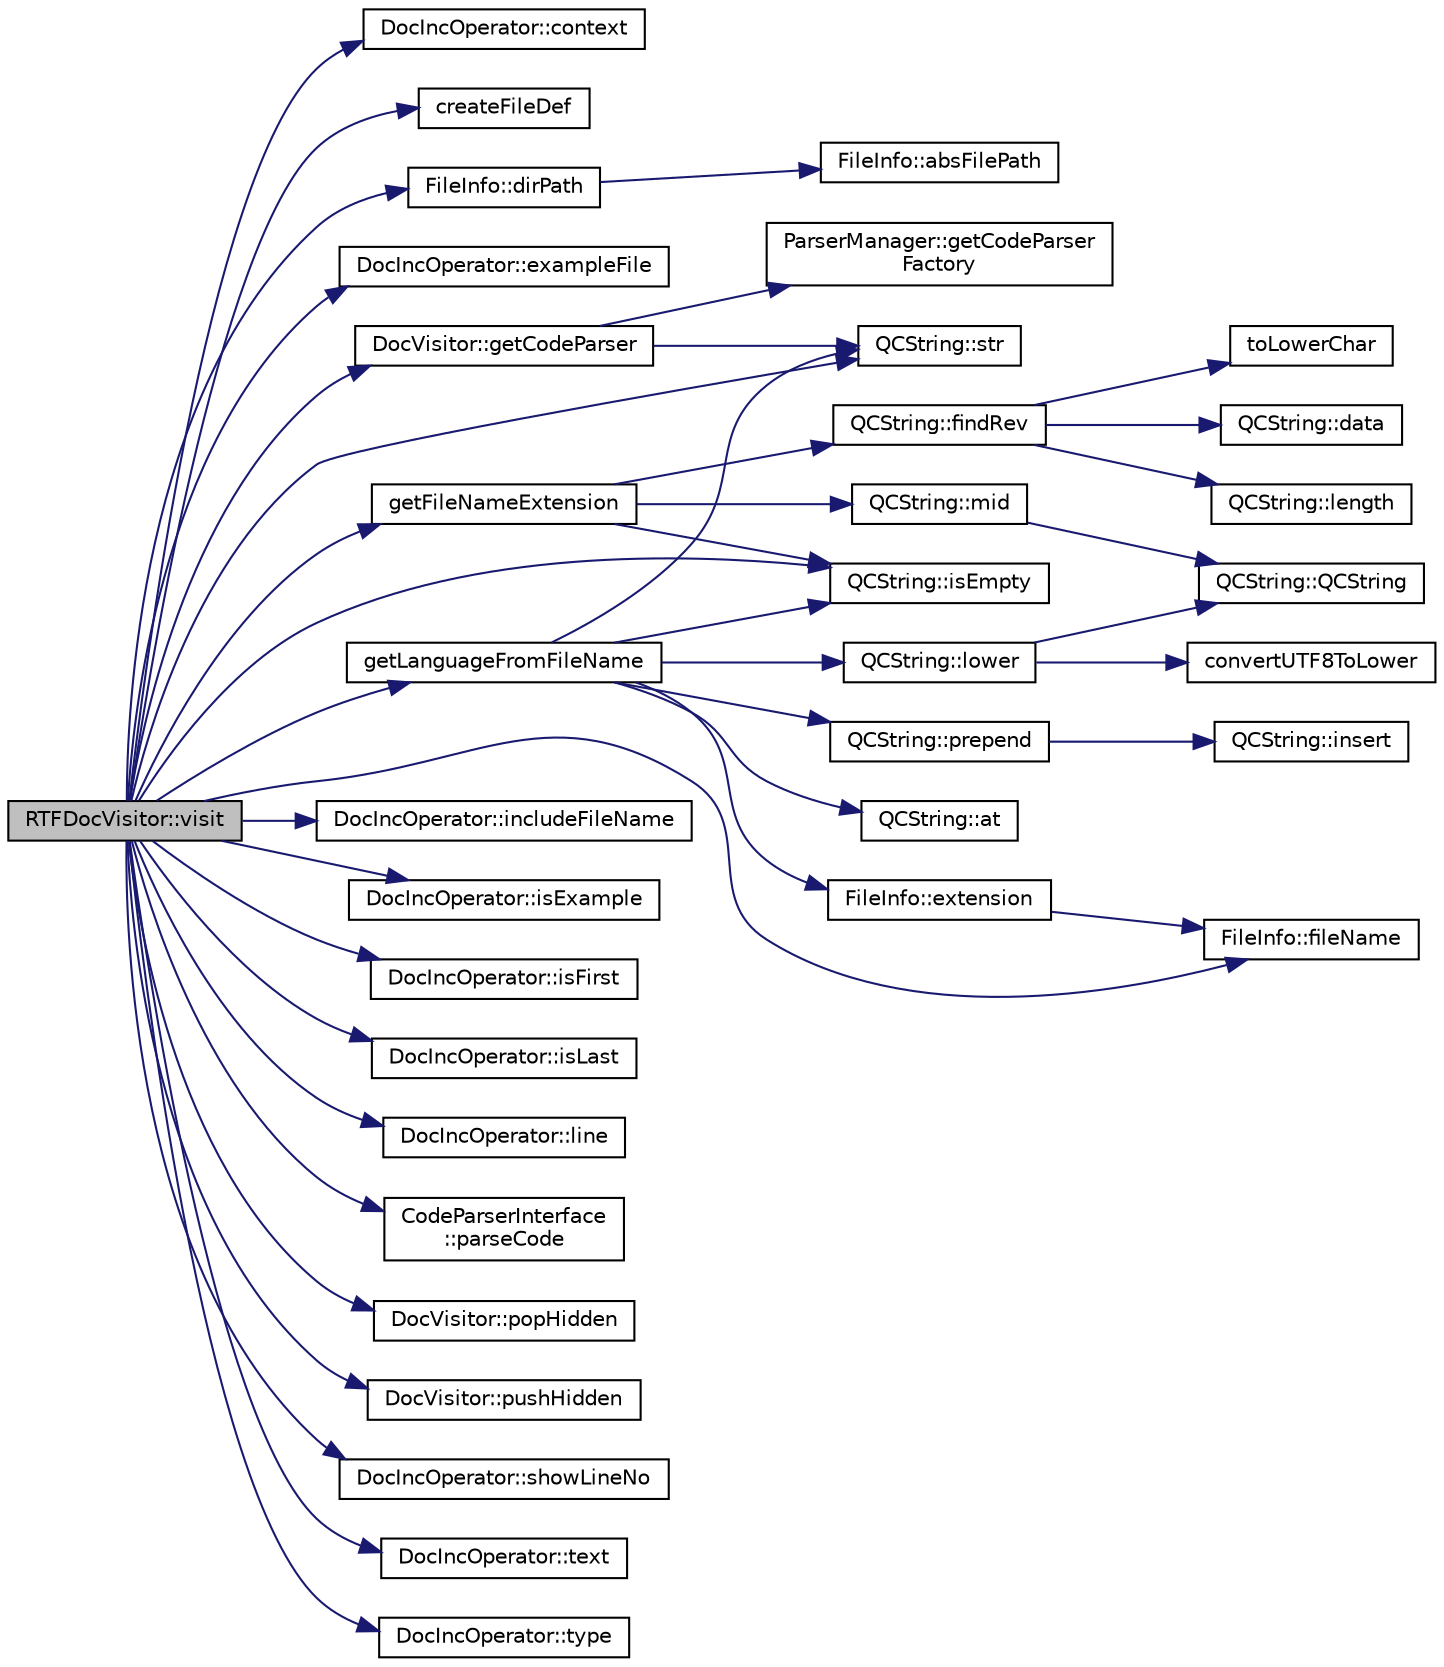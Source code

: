 digraph "RTFDocVisitor::visit"
{
 // LATEX_PDF_SIZE
  edge [fontname="Helvetica",fontsize="10",labelfontname="Helvetica",labelfontsize="10"];
  node [fontname="Helvetica",fontsize="10",shape=record];
  rankdir="LR";
  Node1 [label="RTFDocVisitor::visit",height=0.2,width=0.4,color="black", fillcolor="grey75", style="filled", fontcolor="black",tooltip=" "];
  Node1 -> Node2 [color="midnightblue",fontsize="10",style="solid",fontname="Helvetica"];
  Node2 [label="DocIncOperator::context",height=0.2,width=0.4,color="black", fillcolor="white", style="filled",URL="$classDocIncOperator.html#ab59377a5d6002c488ebfaeff4c8f2e64",tooltip=" "];
  Node1 -> Node3 [color="midnightblue",fontsize="10",style="solid",fontname="Helvetica"];
  Node3 [label="createFileDef",height=0.2,width=0.4,color="black", fillcolor="white", style="filled",URL="$filedef_8cpp.html#a675a84b33ba43ee6611d0cc47467b846",tooltip=" "];
  Node1 -> Node4 [color="midnightblue",fontsize="10",style="solid",fontname="Helvetica"];
  Node4 [label="FileInfo::dirPath",height=0.2,width=0.4,color="black", fillcolor="white", style="filled",URL="$classFileInfo.html#add9c23cbe0868fc947a85d157087de02",tooltip=" "];
  Node4 -> Node5 [color="midnightblue",fontsize="10",style="solid",fontname="Helvetica"];
  Node5 [label="FileInfo::absFilePath",height=0.2,width=0.4,color="black", fillcolor="white", style="filled",URL="$classFileInfo.html#af69e3949475014dcdbd504d742bdf270",tooltip=" "];
  Node1 -> Node6 [color="midnightblue",fontsize="10",style="solid",fontname="Helvetica"];
  Node6 [label="DocIncOperator::exampleFile",height=0.2,width=0.4,color="black", fillcolor="white", style="filled",URL="$classDocIncOperator.html#ab5e78827022d8466df9e7bfb189bc8e8",tooltip=" "];
  Node1 -> Node7 [color="midnightblue",fontsize="10",style="solid",fontname="Helvetica"];
  Node7 [label="FileInfo::fileName",height=0.2,width=0.4,color="black", fillcolor="white", style="filled",URL="$classFileInfo.html#a8ae2069796787d27306bb49bd70e3e3a",tooltip=" "];
  Node1 -> Node8 [color="midnightblue",fontsize="10",style="solid",fontname="Helvetica"];
  Node8 [label="DocVisitor::getCodeParser",height=0.2,width=0.4,color="black", fillcolor="white", style="filled",URL="$classDocVisitor.html#a1ec90584b36968b4eef801a5becb0522",tooltip=" "];
  Node8 -> Node9 [color="midnightblue",fontsize="10",style="solid",fontname="Helvetica"];
  Node9 [label="ParserManager::getCodeParser\lFactory",height=0.2,width=0.4,color="black", fillcolor="white", style="filled",URL="$classParserManager.html#a8f767ea4b80602eec90e5fa4a5c2b008",tooltip=" "];
  Node8 -> Node10 [color="midnightblue",fontsize="10",style="solid",fontname="Helvetica"];
  Node10 [label="QCString::str",height=0.2,width=0.4,color="black", fillcolor="white", style="filled",URL="$classQCString.html#a9824b07232eea418ab3b3e7dc3178eec",tooltip=" "];
  Node1 -> Node11 [color="midnightblue",fontsize="10",style="solid",fontname="Helvetica"];
  Node11 [label="getFileNameExtension",height=0.2,width=0.4,color="black", fillcolor="white", style="filled",URL="$util_8cpp.html#af18ed4687438f52f5c7fe9dfb226244c",tooltip=" "];
  Node11 -> Node12 [color="midnightblue",fontsize="10",style="solid",fontname="Helvetica"];
  Node12 [label="QCString::findRev",height=0.2,width=0.4,color="black", fillcolor="white", style="filled",URL="$classQCString.html#ab47a6435c16d61d04fb448f1080b4e26",tooltip=" "];
  Node12 -> Node13 [color="midnightblue",fontsize="10",style="solid",fontname="Helvetica"];
  Node13 [label="QCString::data",height=0.2,width=0.4,color="black", fillcolor="white", style="filled",URL="$classQCString.html#ac3aa3ac1a1c36d3305eba22a2eb0d098",tooltip=" "];
  Node12 -> Node14 [color="midnightblue",fontsize="10",style="solid",fontname="Helvetica"];
  Node14 [label="QCString::length",height=0.2,width=0.4,color="black", fillcolor="white", style="filled",URL="$classQCString.html#ac52596733e9110b778019946d73fb268",tooltip=" "];
  Node12 -> Node15 [color="midnightblue",fontsize="10",style="solid",fontname="Helvetica"];
  Node15 [label="toLowerChar",height=0.2,width=0.4,color="black", fillcolor="white", style="filled",URL="$qcstring_8cpp.html#a4e545641f98651d4fb8299b407721f9b",tooltip=" "];
  Node11 -> Node16 [color="midnightblue",fontsize="10",style="solid",fontname="Helvetica"];
  Node16 [label="QCString::isEmpty",height=0.2,width=0.4,color="black", fillcolor="white", style="filled",URL="$classQCString.html#a621c4090d69ad7d05ef8e5234376c3d8",tooltip=" "];
  Node11 -> Node17 [color="midnightblue",fontsize="10",style="solid",fontname="Helvetica"];
  Node17 [label="QCString::mid",height=0.2,width=0.4,color="black", fillcolor="white", style="filled",URL="$classQCString.html#a27136caf9c0bc4daca574cda6f113551",tooltip=" "];
  Node17 -> Node18 [color="midnightblue",fontsize="10",style="solid",fontname="Helvetica"];
  Node18 [label="QCString::QCString",height=0.2,width=0.4,color="black", fillcolor="white", style="filled",URL="$classQCString.html#ad691e1087cc03e14e00d1147ae0ecab7",tooltip=" "];
  Node1 -> Node19 [color="midnightblue",fontsize="10",style="solid",fontname="Helvetica"];
  Node19 [label="getLanguageFromFileName",height=0.2,width=0.4,color="black", fillcolor="white", style="filled",URL="$util_8cpp.html#a1b56719a14e986911d90aae56767dd5b",tooltip=" "];
  Node19 -> Node20 [color="midnightblue",fontsize="10",style="solid",fontname="Helvetica"];
  Node20 [label="QCString::at",height=0.2,width=0.4,color="black", fillcolor="white", style="filled",URL="$classQCString.html#a4c8be5d062cc14919b53ff0a3c8f9a4f",tooltip=" "];
  Node19 -> Node21 [color="midnightblue",fontsize="10",style="solid",fontname="Helvetica"];
  Node21 [label="FileInfo::extension",height=0.2,width=0.4,color="black", fillcolor="white", style="filled",URL="$classFileInfo.html#a626f514840802434ae881b02e4a09af9",tooltip=" "];
  Node21 -> Node7 [color="midnightblue",fontsize="10",style="solid",fontname="Helvetica"];
  Node19 -> Node16 [color="midnightblue",fontsize="10",style="solid",fontname="Helvetica"];
  Node19 -> Node22 [color="midnightblue",fontsize="10",style="solid",fontname="Helvetica"];
  Node22 [label="QCString::lower",height=0.2,width=0.4,color="black", fillcolor="white", style="filled",URL="$classQCString.html#a33688239622e659cfb469fbd62c9cccb",tooltip=" "];
  Node22 -> Node23 [color="midnightblue",fontsize="10",style="solid",fontname="Helvetica"];
  Node23 [label="convertUTF8ToLower",height=0.2,width=0.4,color="black", fillcolor="white", style="filled",URL="$utf8_8cpp.html#a90000b3876f8ff0fed72d2c31ecdfe11",tooltip=" "];
  Node22 -> Node18 [color="midnightblue",fontsize="10",style="solid",fontname="Helvetica"];
  Node19 -> Node24 [color="midnightblue",fontsize="10",style="solid",fontname="Helvetica"];
  Node24 [label="QCString::prepend",height=0.2,width=0.4,color="black", fillcolor="white", style="filled",URL="$classQCString.html#a0a6a8fe99e596b149ee15138fa8dcf0c",tooltip=" "];
  Node24 -> Node25 [color="midnightblue",fontsize="10",style="solid",fontname="Helvetica"];
  Node25 [label="QCString::insert",height=0.2,width=0.4,color="black", fillcolor="white", style="filled",URL="$classQCString.html#ae4e7678c93bacb8b7806597a8520ca54",tooltip=" "];
  Node19 -> Node10 [color="midnightblue",fontsize="10",style="solid",fontname="Helvetica"];
  Node1 -> Node26 [color="midnightblue",fontsize="10",style="solid",fontname="Helvetica"];
  Node26 [label="DocIncOperator::includeFileName",height=0.2,width=0.4,color="black", fillcolor="white", style="filled",URL="$classDocIncOperator.html#a7c06a4a5f871ce72f41d72f7b1452736",tooltip=" "];
  Node1 -> Node16 [color="midnightblue",fontsize="10",style="solid",fontname="Helvetica"];
  Node1 -> Node27 [color="midnightblue",fontsize="10",style="solid",fontname="Helvetica"];
  Node27 [label="DocIncOperator::isExample",height=0.2,width=0.4,color="black", fillcolor="white", style="filled",URL="$classDocIncOperator.html#aff7da518608143cfc4d53bee4be28ecb",tooltip=" "];
  Node1 -> Node28 [color="midnightblue",fontsize="10",style="solid",fontname="Helvetica"];
  Node28 [label="DocIncOperator::isFirst",height=0.2,width=0.4,color="black", fillcolor="white", style="filled",URL="$classDocIncOperator.html#ad5fc63c8a8ab2ebb0359443aba890802",tooltip=" "];
  Node1 -> Node29 [color="midnightblue",fontsize="10",style="solid",fontname="Helvetica"];
  Node29 [label="DocIncOperator::isLast",height=0.2,width=0.4,color="black", fillcolor="white", style="filled",URL="$classDocIncOperator.html#a3aa61fa6f30b556886cf8460ed9e0a3c",tooltip=" "];
  Node1 -> Node30 [color="midnightblue",fontsize="10",style="solid",fontname="Helvetica"];
  Node30 [label="DocIncOperator::line",height=0.2,width=0.4,color="black", fillcolor="white", style="filled",URL="$classDocIncOperator.html#ab9499d4c8335483abbface712143d69f",tooltip=" "];
  Node1 -> Node31 [color="midnightblue",fontsize="10",style="solid",fontname="Helvetica"];
  Node31 [label="CodeParserInterface\l::parseCode",height=0.2,width=0.4,color="black", fillcolor="white", style="filled",URL="$classCodeParserInterface.html#a33d72178196c84965d5bf1eb361af8bb",tooltip=" "];
  Node1 -> Node32 [color="midnightblue",fontsize="10",style="solid",fontname="Helvetica"];
  Node32 [label="DocVisitor::popHidden",height=0.2,width=0.4,color="black", fillcolor="white", style="filled",URL="$classDocVisitor.html#afaec23aad7de1e76aab6a441d70c9119",tooltip=" "];
  Node1 -> Node33 [color="midnightblue",fontsize="10",style="solid",fontname="Helvetica"];
  Node33 [label="DocVisitor::pushHidden",height=0.2,width=0.4,color="black", fillcolor="white", style="filled",URL="$classDocVisitor.html#a54bb9f229fa8660eb70dd68e87fdfd9d",tooltip=" "];
  Node1 -> Node34 [color="midnightblue",fontsize="10",style="solid",fontname="Helvetica"];
  Node34 [label="DocIncOperator::showLineNo",height=0.2,width=0.4,color="black", fillcolor="white", style="filled",URL="$classDocIncOperator.html#aea2218e2b49020af7c643b1b6b9204ac",tooltip=" "];
  Node1 -> Node10 [color="midnightblue",fontsize="10",style="solid",fontname="Helvetica"];
  Node1 -> Node35 [color="midnightblue",fontsize="10",style="solid",fontname="Helvetica"];
  Node35 [label="DocIncOperator::text",height=0.2,width=0.4,color="black", fillcolor="white", style="filled",URL="$classDocIncOperator.html#a91b44df290fd25ebcc9125227b593ece",tooltip=" "];
  Node1 -> Node36 [color="midnightblue",fontsize="10",style="solid",fontname="Helvetica"];
  Node36 [label="DocIncOperator::type",height=0.2,width=0.4,color="black", fillcolor="white", style="filled",URL="$classDocIncOperator.html#ad22086824c941ff3099faa8c45f3a02a",tooltip=" "];
}
